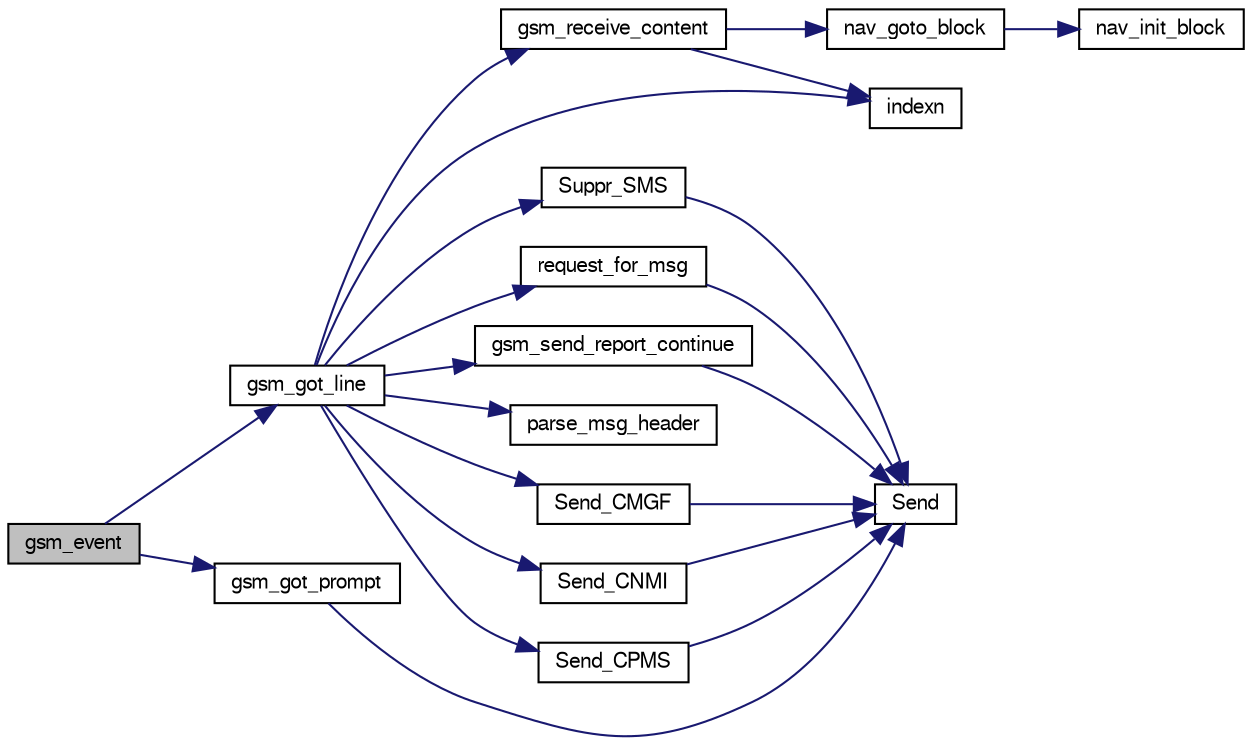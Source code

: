 digraph "gsm_event"
{
  edge [fontname="FreeSans",fontsize="10",labelfontname="FreeSans",labelfontsize="10"];
  node [fontname="FreeSans",fontsize="10",shape=record];
  rankdir="LR";
  Node1 [label="gsm_event",height=0.2,width=0.4,color="black", fillcolor="grey75", style="filled", fontcolor="black"];
  Node1 -> Node2 [color="midnightblue",fontsize="10",style="solid",fontname="FreeSans"];
  Node2 [label="gsm_got_line",height=0.2,width=0.4,color="black", fillcolor="white", style="filled",URL="$gsm_8c.html#a1908fccdd617aa8d27b37b40388242dc"];
  Node2 -> Node3 [color="midnightblue",fontsize="10",style="solid",fontname="FreeSans"];
  Node3 [label="gsm_receive_content",height=0.2,width=0.4,color="black", fillcolor="white", style="filled",URL="$gsm_8c.html#a3e93d27d40d75355176ae476885b0c8b",tooltip="Receiving a SMS, third step, content in gsm_buf Message can be Bdd where dd is a block index on two d..."];
  Node3 -> Node4 [color="midnightblue",fontsize="10",style="solid",fontname="FreeSans"];
  Node4 [label="nav_goto_block",height=0.2,width=0.4,color="black", fillcolor="white", style="filled",URL="$common__flight__plan_8c.html#ad5b3972efdfb4b34574a534615be3db2"];
  Node4 -> Node5 [color="midnightblue",fontsize="10",style="solid",fontname="FreeSans"];
  Node5 [label="nav_init_block",height=0.2,width=0.4,color="black", fillcolor="white", style="filled",URL="$common__flight__plan_8c.html#aa3cbfa3c23e459645a8e67b1bb4a1bef"];
  Node3 -> Node6 [color="midnightblue",fontsize="10",style="solid",fontname="FreeSans"];
  Node6 [label="indexn",height=0.2,width=0.4,color="black", fillcolor="white", style="filled",URL="$gsm_8c.html#ae471a4807214d672b57a3fa9773be593"];
  Node2 -> Node7 [color="midnightblue",fontsize="10",style="solid",fontname="FreeSans"];
  Node7 [label="Suppr_SMS",height=0.2,width=0.4,color="black", fillcolor="white", style="filled",URL="$gsm_8c.html#a51d505e556129ce6194c29d2ee8ce052"];
  Node7 -> Node8 [color="midnightblue",fontsize="10",style="solid",fontname="FreeSans"];
  Node8 [label="Send",height=0.2,width=0.4,color="black", fillcolor="white", style="filled",URL="$gsm_8c.html#a7b1f6a663f9fd0a98b42a36f192303d7"];
  Node2 -> Node6 [color="midnightblue",fontsize="10",style="solid",fontname="FreeSans"];
  Node2 -> Node9 [color="midnightblue",fontsize="10",style="solid",fontname="FreeSans"];
  Node9 [label="request_for_msg",height=0.2,width=0.4,color="black", fillcolor="white", style="filled",URL="$gsm_8c.html#a377a0f36a72423ed3927a7e7c93b6b9d"];
  Node9 -> Node8 [color="midnightblue",fontsize="10",style="solid",fontname="FreeSans"];
  Node2 -> Node10 [color="midnightblue",fontsize="10",style="solid",fontname="FreeSans"];
  Node10 [label="gsm_send_report_continue",height=0.2,width=0.4,color="black", fillcolor="white", style="filled",URL="$gsm_8c.html#a8c36f702b08587b8156291db8d1d5f96"];
  Node10 -> Node8 [color="midnightblue",fontsize="10",style="solid",fontname="FreeSans"];
  Node2 -> Node11 [color="midnightblue",fontsize="10",style="solid",fontname="FreeSans"];
  Node11 [label="parse_msg_header",height=0.2,width=0.4,color="black", fillcolor="white", style="filled",URL="$gsm_8c.html#a24d36c4dc45e83aec8f5a04b7570cf44",tooltip="Message header in gsm_bug. "];
  Node2 -> Node12 [color="midnightblue",fontsize="10",style="solid",fontname="FreeSans"];
  Node12 [label="Send_CMGF",height=0.2,width=0.4,color="black", fillcolor="white", style="filled",URL="$gsm_8c.html#a441913994074d6074bbb3530f0927921"];
  Node12 -> Node8 [color="midnightblue",fontsize="10",style="solid",fontname="FreeSans"];
  Node2 -> Node13 [color="midnightblue",fontsize="10",style="solid",fontname="FreeSans"];
  Node13 [label="Send_CNMI",height=0.2,width=0.4,color="black", fillcolor="white", style="filled",URL="$gsm_8c.html#afcea561ed2d0d87f79ddff106bea3e7c"];
  Node13 -> Node8 [color="midnightblue",fontsize="10",style="solid",fontname="FreeSans"];
  Node2 -> Node14 [color="midnightblue",fontsize="10",style="solid",fontname="FreeSans"];
  Node14 [label="Send_CPMS",height=0.2,width=0.4,color="black", fillcolor="white", style="filled",URL="$gsm_8c.html#a77bfcaa5616315e2d3d2dbbadeb582ea"];
  Node14 -> Node8 [color="midnightblue",fontsize="10",style="solid",fontname="FreeSans"];
  Node1 -> Node15 [color="midnightblue",fontsize="10",style="solid",fontname="FreeSans"];
  Node15 [label="gsm_got_prompt",height=0.2,width=0.4,color="black", fillcolor="white", style="filled",URL="$gsm_8c.html#a50a87720de6be99927dc9a385cc48f37"];
  Node15 -> Node8 [color="midnightblue",fontsize="10",style="solid",fontname="FreeSans"];
}
